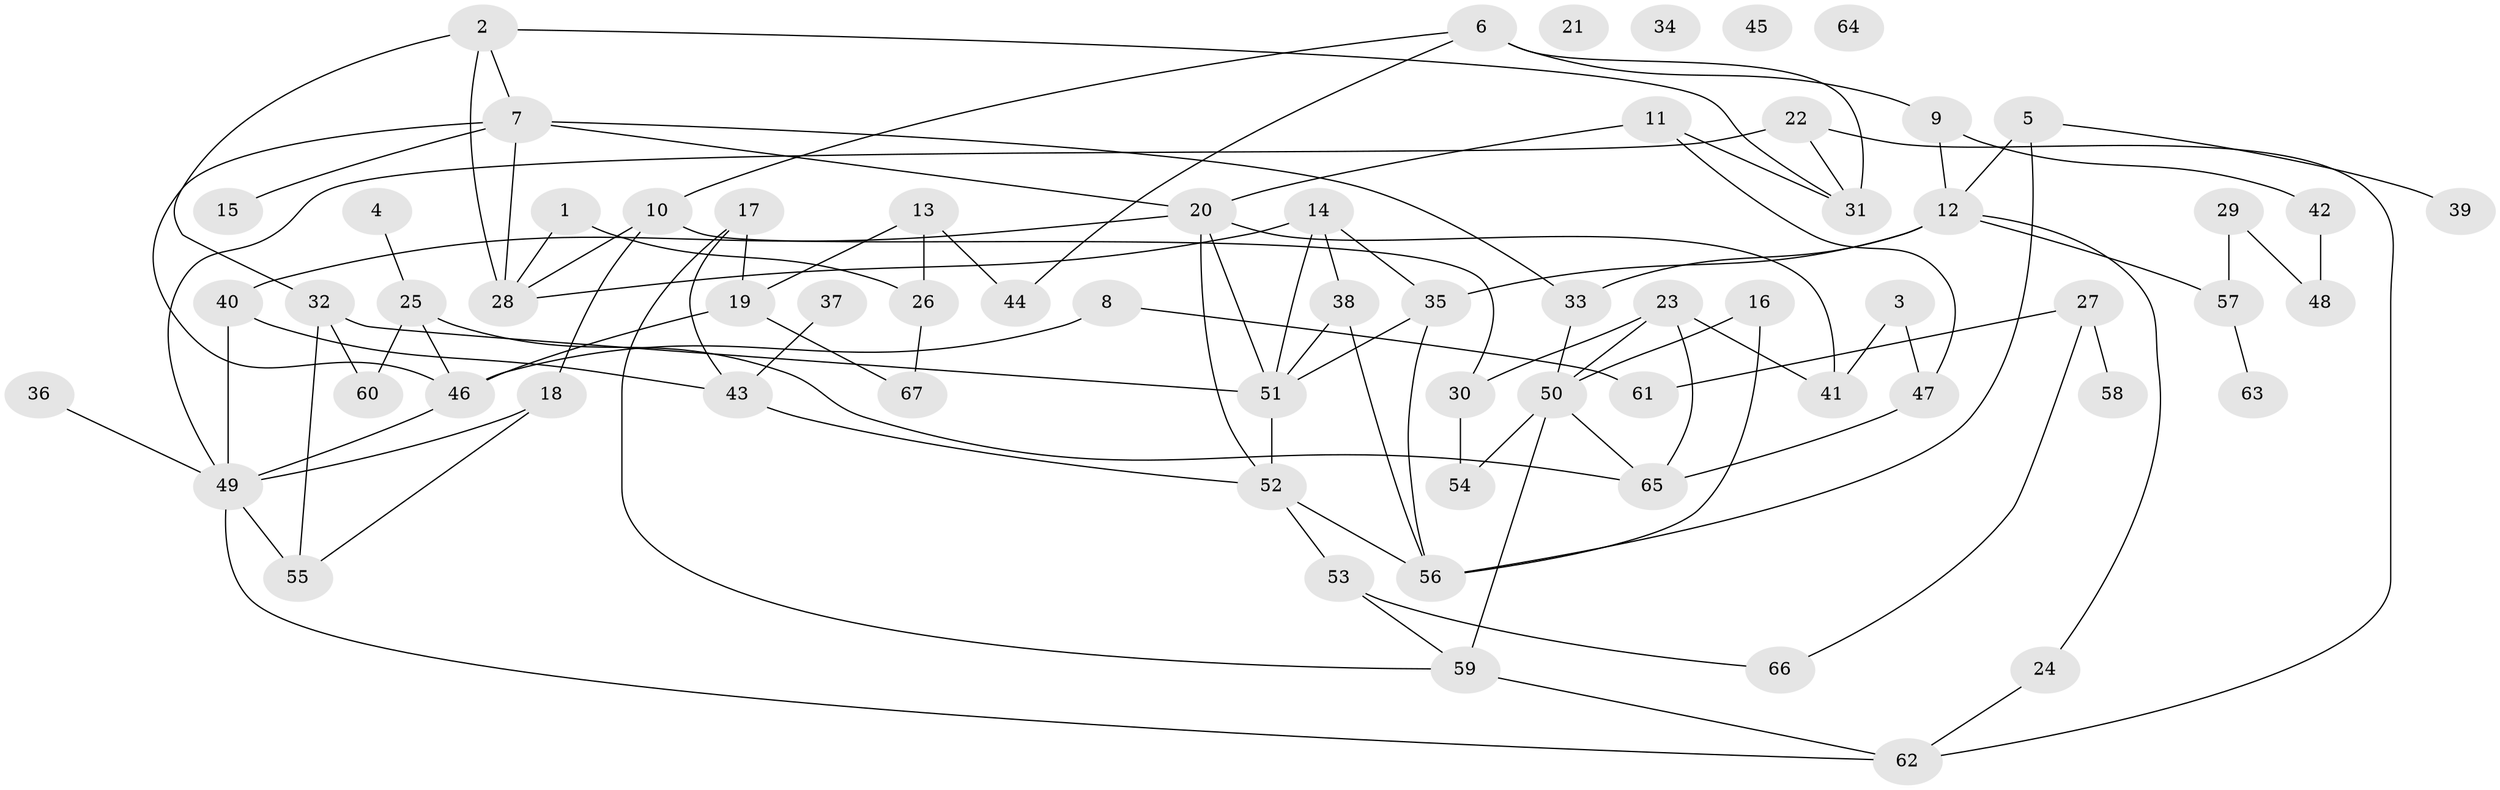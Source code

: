 // Generated by graph-tools (version 1.1) at 2025/49/03/09/25 03:49:08]
// undirected, 67 vertices, 101 edges
graph export_dot {
graph [start="1"]
  node [color=gray90,style=filled];
  1;
  2;
  3;
  4;
  5;
  6;
  7;
  8;
  9;
  10;
  11;
  12;
  13;
  14;
  15;
  16;
  17;
  18;
  19;
  20;
  21;
  22;
  23;
  24;
  25;
  26;
  27;
  28;
  29;
  30;
  31;
  32;
  33;
  34;
  35;
  36;
  37;
  38;
  39;
  40;
  41;
  42;
  43;
  44;
  45;
  46;
  47;
  48;
  49;
  50;
  51;
  52;
  53;
  54;
  55;
  56;
  57;
  58;
  59;
  60;
  61;
  62;
  63;
  64;
  65;
  66;
  67;
  1 -- 26;
  1 -- 28;
  2 -- 7;
  2 -- 28;
  2 -- 31;
  2 -- 32;
  3 -- 41;
  3 -- 47;
  4 -- 25;
  5 -- 12;
  5 -- 39;
  5 -- 56;
  6 -- 9;
  6 -- 10;
  6 -- 31;
  6 -- 44;
  7 -- 15;
  7 -- 20;
  7 -- 28;
  7 -- 33;
  7 -- 46;
  8 -- 46;
  8 -- 61;
  9 -- 12;
  9 -- 42;
  10 -- 18;
  10 -- 28;
  10 -- 30;
  11 -- 20;
  11 -- 31;
  11 -- 47;
  12 -- 24;
  12 -- 33;
  12 -- 35;
  12 -- 57;
  13 -- 19;
  13 -- 26;
  13 -- 44;
  14 -- 28;
  14 -- 35;
  14 -- 38;
  14 -- 51;
  16 -- 50;
  16 -- 56;
  17 -- 19;
  17 -- 43;
  17 -- 59;
  18 -- 49;
  18 -- 55;
  19 -- 46;
  19 -- 67;
  20 -- 40;
  20 -- 41;
  20 -- 51;
  20 -- 52;
  22 -- 31;
  22 -- 49;
  22 -- 62;
  23 -- 30;
  23 -- 41;
  23 -- 50;
  23 -- 65;
  24 -- 62;
  25 -- 46;
  25 -- 60;
  25 -- 65;
  26 -- 67;
  27 -- 58;
  27 -- 61;
  27 -- 66;
  29 -- 48;
  29 -- 57;
  30 -- 54;
  32 -- 51;
  32 -- 55;
  32 -- 60;
  33 -- 50;
  35 -- 51;
  35 -- 56;
  36 -- 49;
  37 -- 43;
  38 -- 51;
  38 -- 56;
  40 -- 43;
  40 -- 49;
  42 -- 48;
  43 -- 52;
  46 -- 49;
  47 -- 65;
  49 -- 55;
  49 -- 62;
  50 -- 54;
  50 -- 59;
  50 -- 65;
  51 -- 52;
  52 -- 53;
  52 -- 56;
  53 -- 59;
  53 -- 66;
  57 -- 63;
  59 -- 62;
}
